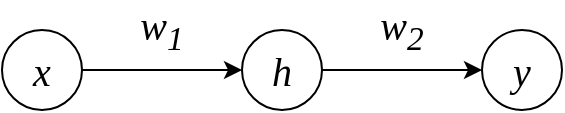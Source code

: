<mxGraphModel dx="464" dy="507" grid="1" gridSize="10" guides="1" tooltips="1" connect="1" arrows="1" fold="1" page="1" pageScale="1" pageWidth="850" pageHeight="1100" background="#ffffff"><root><mxCell id="0"/><mxCell id="1" parent="0"/><mxCell id="10" style="edgeStyle=none;rounded=0;html=1;exitX=1;exitY=0.5;jettySize=auto;orthogonalLoop=1;fontFamily=Georgia;fontSize=20;" parent="1" source="2" target="3" edge="1"><mxGeometry relative="1" as="geometry"/></mxCell><mxCell id="2" value="" style="ellipse;whiteSpace=wrap;html=1;aspect=fixed;" parent="1" vertex="1"><mxGeometry x="40" y="40" width="40" height="40" as="geometry"/></mxCell><mxCell id="11" style="edgeStyle=none;rounded=0;html=1;exitX=1;exitY=0.5;jettySize=auto;orthogonalLoop=1;fontFamily=Georgia;fontSize=20;" parent="1" source="3" target="4" edge="1"><mxGeometry relative="1" as="geometry"/></mxCell><mxCell id="3" value="" style="ellipse;whiteSpace=wrap;html=1;aspect=fixed;" parent="1" vertex="1"><mxGeometry x="160" y="40" width="40" height="40" as="geometry"/></mxCell><mxCell id="4" value="" style="ellipse;whiteSpace=wrap;html=1;aspect=fixed;" parent="1" vertex="1"><mxGeometry x="280" y="40" width="40" height="40" as="geometry"/></mxCell><mxCell id="5" value="x" style="text;html=1;strokeColor=none;fillColor=none;align=center;verticalAlign=middle;whiteSpace=wrap;rounded=0;fontFamily=Georgia;fontSize=20;fontStyle=2" parent="1" vertex="1"><mxGeometry x="40" y="50" width="40" height="20" as="geometry"/></mxCell><mxCell id="6" value="h" style="text;html=1;strokeColor=none;fillColor=none;align=center;verticalAlign=middle;whiteSpace=wrap;rounded=0;fontFamily=Georgia;fontSize=20;fontStyle=2" parent="1" vertex="1"><mxGeometry x="160" y="50" width="40" height="20" as="geometry"/></mxCell><mxCell id="7" value="y" style="text;html=1;strokeColor=none;fillColor=none;align=center;verticalAlign=middle;whiteSpace=wrap;rounded=0;fontFamily=Georgia;fontSize=20;fontStyle=2" parent="1" vertex="1"><mxGeometry x="280" y="50" width="40" height="20" as="geometry"/></mxCell><mxCell id="8" value="w&lt;sub&gt;1&lt;/sub&gt;" style="text;html=1;strokeColor=none;fillColor=none;align=center;verticalAlign=middle;whiteSpace=wrap;rounded=0;fontFamily=Georgia;fontSize=20;fontStyle=2" parent="1" vertex="1"><mxGeometry x="100" y="30" width="40" height="20" as="geometry"/></mxCell><mxCell id="9" value="w&lt;sub&gt;2&lt;/sub&gt;" style="text;html=1;strokeColor=none;fillColor=none;align=center;verticalAlign=middle;whiteSpace=wrap;rounded=0;fontFamily=Georgia;fontSize=20;fontStyle=2" parent="1" vertex="1"><mxGeometry x="220" y="30" width="40" height="20" as="geometry"/></mxCell></root></mxGraphModel>